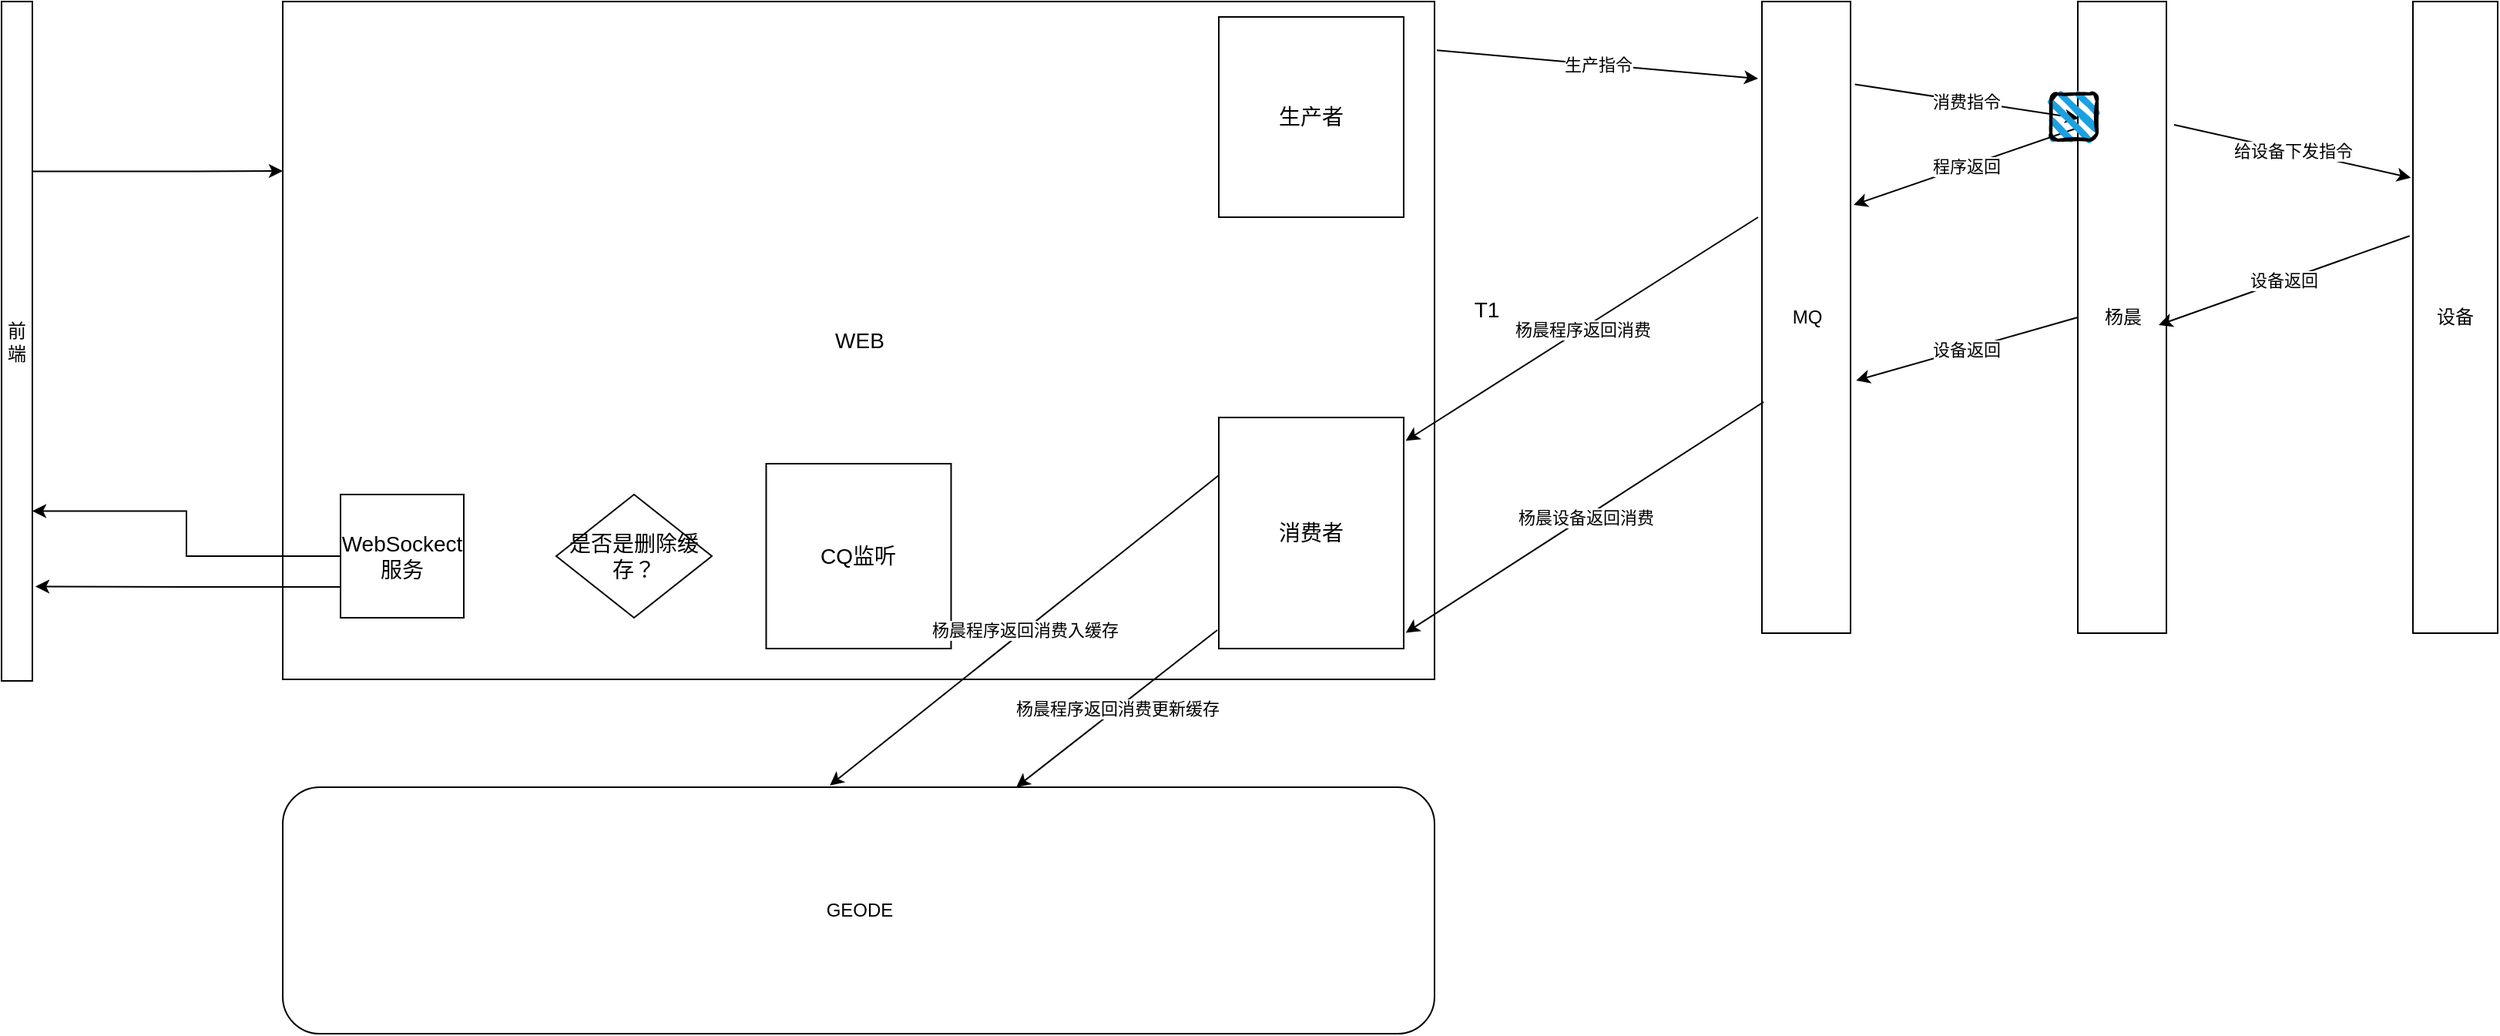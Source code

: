 <mxfile version="20.5.1" type="github">
  <diagram id="5dv7jGUsbXVJuUE-bfcc" name="第 1 页">
    <mxGraphModel dx="3015" dy="1222" grid="1" gridSize="10" guides="1" tooltips="1" connect="1" arrows="1" fold="1" page="1" pageScale="1" pageWidth="827" pageHeight="1169" math="0" shadow="0">
      <root>
        <mxCell id="0" />
        <mxCell id="1" parent="0" />
        <mxCell id="HM9nNzepG861scAWB7ji-1" value="WEB" style="rounded=0;whiteSpace=wrap;html=1;fontSize=14;" vertex="1" parent="1">
          <mxGeometry x="-477.5" y="240" width="747.5" height="440" as="geometry" />
        </mxCell>
        <mxCell id="HM9nNzepG861scAWB7ji-36" style="edgeStyle=orthogonalEdgeStyle;rounded=0;orthogonalLoop=1;jettySize=auto;html=1;exitX=1;exitY=0.25;exitDx=0;exitDy=0;entryX=0;entryY=0.25;entryDx=0;entryDy=0;" edge="1" parent="1" source="HM9nNzepG861scAWB7ji-3" target="HM9nNzepG861scAWB7ji-1">
          <mxGeometry relative="1" as="geometry" />
        </mxCell>
        <mxCell id="HM9nNzepG861scAWB7ji-3" value="前端" style="rounded=0;whiteSpace=wrap;html=1;" vertex="1" parent="1">
          <mxGeometry x="-660" y="240" width="20" height="441" as="geometry" />
        </mxCell>
        <mxCell id="HM9nNzepG861scAWB7ji-4" value="MQ" style="rounded=0;whiteSpace=wrap;html=1;" vertex="1" parent="1">
          <mxGeometry x="482.5" y="240" width="57.5" height="410" as="geometry" />
        </mxCell>
        <mxCell id="HM9nNzepG861scAWB7ji-6" value="杨晨" style="rounded=0;whiteSpace=wrap;html=1;" vertex="1" parent="1">
          <mxGeometry x="687.5" y="240" width="57.5" height="410" as="geometry" />
        </mxCell>
        <mxCell id="HM9nNzepG861scAWB7ji-8" value="设备" style="rounded=0;whiteSpace=wrap;html=1;" vertex="1" parent="1">
          <mxGeometry x="905" y="240" width="55" height="410" as="geometry" />
        </mxCell>
        <mxCell id="HM9nNzepG861scAWB7ji-17" value="生产者" style="rounded=0;whiteSpace=wrap;html=1;fontSize=14;" vertex="1" parent="1">
          <mxGeometry x="130" y="250" width="120" height="130" as="geometry" />
        </mxCell>
        <mxCell id="HM9nNzepG861scAWB7ji-27" value="是否是删除缓存？" style="rhombus;whiteSpace=wrap;html=1;fontSize=14;" vertex="1" parent="1">
          <mxGeometry x="-300" y="560" width="101" height="80" as="geometry" />
        </mxCell>
        <mxCell id="HM9nNzepG861scAWB7ji-29" value="CQ监听" style="whiteSpace=wrap;html=1;aspect=fixed;fontSize=14;" vertex="1" parent="1">
          <mxGeometry x="-163.75" y="540" width="120" height="120" as="geometry" />
        </mxCell>
        <mxCell id="HM9nNzepG861scAWB7ji-30" value="T1" style="text;html=1;strokeColor=none;fillColor=none;align=center;verticalAlign=middle;whiteSpace=wrap;rounded=0;fontSize=14;" vertex="1" parent="1">
          <mxGeometry x="289" y="427.5" width="30" height="25" as="geometry" />
        </mxCell>
        <mxCell id="HM9nNzepG861scAWB7ji-37" style="edgeStyle=orthogonalEdgeStyle;rounded=0;orthogonalLoop=1;jettySize=auto;html=1;entryX=1;entryY=0.75;entryDx=0;entryDy=0;" edge="1" parent="1" source="HM9nNzepG861scAWB7ji-31" target="HM9nNzepG861scAWB7ji-3">
          <mxGeometry relative="1" as="geometry" />
        </mxCell>
        <mxCell id="HM9nNzepG861scAWB7ji-38" style="edgeStyle=orthogonalEdgeStyle;rounded=0;orthogonalLoop=1;jettySize=auto;html=1;exitX=0;exitY=0.75;exitDx=0;exitDy=0;entryX=1.1;entryY=0.861;entryDx=0;entryDy=0;entryPerimeter=0;" edge="1" parent="1" source="HM9nNzepG861scAWB7ji-31" target="HM9nNzepG861scAWB7ji-3">
          <mxGeometry relative="1" as="geometry" />
        </mxCell>
        <mxCell id="HM9nNzepG861scAWB7ji-31" value="WebSockect服务" style="whiteSpace=wrap;html=1;aspect=fixed;fontSize=14;" vertex="1" parent="1">
          <mxGeometry x="-440" y="560" width="80" height="80" as="geometry" />
        </mxCell>
        <mxCell id="HM9nNzepG861scAWB7ji-39" value="GEODE" style="rounded=1;whiteSpace=wrap;html=1;" vertex="1" parent="1">
          <mxGeometry x="-477.5" y="750" width="747.5" height="160" as="geometry" />
        </mxCell>
        <mxCell id="HM9nNzepG861scAWB7ji-42" value="消费者" style="rounded=0;whiteSpace=wrap;html=1;fontSize=14;" vertex="1" parent="1">
          <mxGeometry x="130" y="510" width="120" height="150" as="geometry" />
        </mxCell>
        <mxCell id="HM9nNzepG861scAWB7ji-47" value="生产指令" style="endArrow=classic;html=1;rounded=0;exitX=1.002;exitY=0.072;exitDx=0;exitDy=0;exitPerimeter=0;" edge="1" parent="1" source="HM9nNzepG861scAWB7ji-1">
          <mxGeometry width="50" height="50" relative="1" as="geometry">
            <mxPoint x="380" y="200" as="sourcePoint" />
            <mxPoint x="480" y="290" as="targetPoint" />
          </mxGeometry>
        </mxCell>
        <mxCell id="HM9nNzepG861scAWB7ji-48" value="消费指令" style="endArrow=classic;html=1;rounded=0;exitX=1.049;exitY=0.131;exitDx=0;exitDy=0;exitPerimeter=0;entryX=0.013;entryY=0.185;entryDx=0;entryDy=0;entryPerimeter=0;" edge="1" parent="1" source="HM9nNzepG861scAWB7ji-4" target="HM9nNzepG861scAWB7ji-6">
          <mxGeometry width="50" height="50" relative="1" as="geometry">
            <mxPoint x="580" y="270" as="sourcePoint" />
            <mxPoint x="630" y="220" as="targetPoint" />
          </mxGeometry>
        </mxCell>
        <mxCell id="HM9nNzepG861scAWB7ji-49" value="程序返回" style="endArrow=classic;html=1;rounded=0;exitX=-0.001;exitY=0.2;exitDx=0;exitDy=0;exitPerimeter=0;entryX=1.036;entryY=0.322;entryDx=0;entryDy=0;entryPerimeter=0;" edge="1" parent="1" source="HM9nNzepG861scAWB7ji-6" target="HM9nNzepG861scAWB7ji-4">
          <mxGeometry width="50" height="50" relative="1" as="geometry">
            <mxPoint x="542.068" y="405.36" as="sourcePoint" />
            <mxPoint x="687.497" y="427.5" as="targetPoint" />
          </mxGeometry>
        </mxCell>
        <mxCell id="HM9nNzepG861scAWB7ji-51" value="给设备下发指令" style="endArrow=classic;html=1;rounded=0;entryX=-0.025;entryY=0.279;entryDx=0;entryDy=0;entryPerimeter=0;" edge="1" parent="1" target="HM9nNzepG861scAWB7ji-8">
          <mxGeometry width="50" height="50" relative="1" as="geometry">
            <mxPoint x="750" y="320" as="sourcePoint" />
            <mxPoint x="860" y="320" as="targetPoint" />
          </mxGeometry>
        </mxCell>
        <mxCell id="HM9nNzepG861scAWB7ji-52" value="设备返回" style="endArrow=classic;html=1;rounded=0;exitX=-0.039;exitY=0.371;exitDx=0;exitDy=0;exitPerimeter=0;" edge="1" parent="1" source="HM9nNzepG861scAWB7ji-8">
          <mxGeometry width="50" height="50" relative="1" as="geometry">
            <mxPoint x="830" y="460" as="sourcePoint" />
            <mxPoint x="740" y="450" as="targetPoint" />
          </mxGeometry>
        </mxCell>
        <mxCell id="HM9nNzepG861scAWB7ji-53" value="设备返回" style="endArrow=classic;html=1;rounded=0;exitX=0;exitY=0.5;exitDx=0;exitDy=0;entryX=1.063;entryY=0.6;entryDx=0;entryDy=0;entryPerimeter=0;" edge="1" parent="1" source="HM9nNzepG861scAWB7ji-6" target="HM9nNzepG861scAWB7ji-4">
          <mxGeometry width="50" height="50" relative="1" as="geometry">
            <mxPoint x="630" y="550" as="sourcePoint" />
            <mxPoint x="680" y="500" as="targetPoint" />
          </mxGeometry>
        </mxCell>
        <mxCell id="HM9nNzepG861scAWB7ji-54" value="" style="rounded=1;whiteSpace=wrap;html=1;strokeWidth=2;fillWeight=4;hachureGap=8;hachureAngle=45;fillColor=#1ba1e2;sketch=1;" vertex="1" parent="1">
          <mxGeometry x="670" y="300" width="30" height="30" as="geometry" />
        </mxCell>
        <mxCell id="HM9nNzepG861scAWB7ji-55" value="杨晨设备返回消费" style="endArrow=classic;html=1;rounded=0;exitX=0.019;exitY=0.634;exitDx=0;exitDy=0;exitPerimeter=0;entryX=1.011;entryY=0.932;entryDx=0;entryDy=0;entryPerimeter=0;" edge="1" parent="1" source="HM9nNzepG861scAWB7ji-4" target="HM9nNzepG861scAWB7ji-42">
          <mxGeometry width="50" height="50" relative="1" as="geometry">
            <mxPoint x="380" y="610" as="sourcePoint" />
            <mxPoint x="430" y="560" as="targetPoint" />
          </mxGeometry>
        </mxCell>
        <mxCell id="HM9nNzepG861scAWB7ji-56" value="杨晨程序返回消费" style="endArrow=classic;html=1;rounded=0;entryX=1.011;entryY=0.101;entryDx=0;entryDy=0;entryPerimeter=0;" edge="1" parent="1" target="HM9nNzepG861scAWB7ji-42">
          <mxGeometry width="50" height="50" relative="1" as="geometry">
            <mxPoint x="480" y="380" as="sourcePoint" />
            <mxPoint x="420" y="620" as="targetPoint" />
          </mxGeometry>
        </mxCell>
        <mxCell id="HM9nNzepG861scAWB7ji-57" value="杨晨程序返回消费入缓存" style="endArrow=classic;html=1;rounded=0;exitX=0;exitY=0.25;exitDx=0;exitDy=0;entryX=0.475;entryY=-0.007;entryDx=0;entryDy=0;entryPerimeter=0;" edge="1" parent="1" source="HM9nNzepG861scAWB7ji-42" target="HM9nNzepG861scAWB7ji-39">
          <mxGeometry width="50" height="50" relative="1" as="geometry">
            <mxPoint x="350" y="800" as="sourcePoint" />
            <mxPoint x="400" y="750" as="targetPoint" />
          </mxGeometry>
        </mxCell>
        <mxCell id="HM9nNzepG861scAWB7ji-58" value="杨晨程序返回消费更新缓存" style="endArrow=classic;html=1;rounded=0;exitX=-0.008;exitY=0.92;exitDx=0;exitDy=0;exitPerimeter=0;" edge="1" parent="1" source="HM9nNzepG861scAWB7ji-42" target="HM9nNzepG861scAWB7ji-39">
          <mxGeometry width="50" height="50" relative="1" as="geometry">
            <mxPoint x="390" y="840" as="sourcePoint" />
            <mxPoint x="440" y="790" as="targetPoint" />
          </mxGeometry>
        </mxCell>
      </root>
    </mxGraphModel>
  </diagram>
</mxfile>
